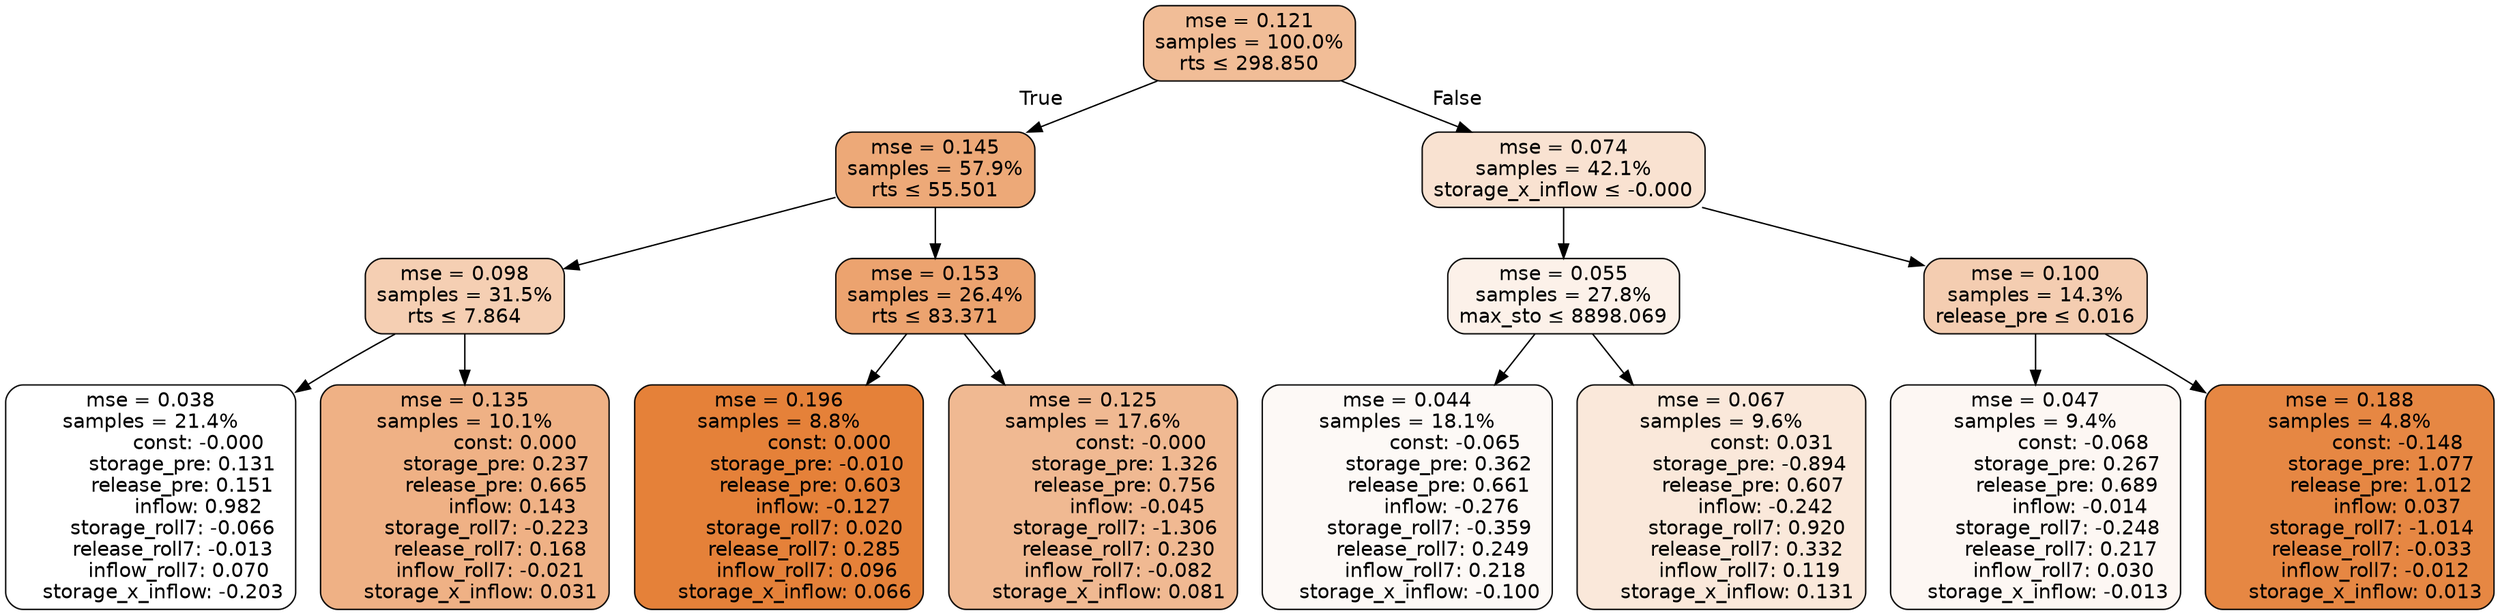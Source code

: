 digraph tree {
bgcolor="transparent"
node [shape=rectangle, style="filled, rounded", color="black", fontname=helvetica] ;
edge [fontname=helvetica] ;
	"0" [label="mse = 0.121
samples = 100.0%
rts &le; 298.850", fillcolor="#f1bd97"]
	"1" [label="mse = 0.145
samples = 57.9%
rts &le; 55.501", fillcolor="#eda978"]
	"2" [label="mse = 0.098
samples = 31.5%
rts &le; 7.864", fillcolor="#f5cfb3"]
	"3" [label="mse = 0.038
samples = 21.4%
               const: -0.000
          storage_pre: 0.131
          release_pre: 0.151
               inflow: 0.982
       storage_roll7: -0.066
       release_roll7: -0.013
         inflow_roll7: 0.070
    storage_x_inflow: -0.203", fillcolor="#ffffff"]
	"4" [label="mse = 0.135
samples = 10.1%
                const: 0.000
          storage_pre: 0.237
          release_pre: 0.665
               inflow: 0.143
       storage_roll7: -0.223
        release_roll7: 0.168
        inflow_roll7: -0.021
     storage_x_inflow: 0.031", fillcolor="#efb185"]
	"5" [label="mse = 0.153
samples = 26.4%
rts &le; 83.371", fillcolor="#eca36f"]
	"6" [label="mse = 0.196
samples = 8.8%
                const: 0.000
         storage_pre: -0.010
          release_pre: 0.603
              inflow: -0.127
        storage_roll7: 0.020
        release_roll7: 0.285
         inflow_roll7: 0.096
     storage_x_inflow: 0.066", fillcolor="#e58139"]
	"7" [label="mse = 0.125
samples = 17.6%
               const: -0.000
          storage_pre: 1.326
          release_pre: 0.756
              inflow: -0.045
       storage_roll7: -1.306
        release_roll7: 0.230
        inflow_roll7: -0.082
     storage_x_inflow: 0.081", fillcolor="#f0b992"]
	"8" [label="mse = 0.074
samples = 42.1%
storage_x_inflow &le; -0.000", fillcolor="#f9e2d1"]
	"9" [label="mse = 0.055
samples = 27.8%
max_sto &le; 8898.069", fillcolor="#fcf1e9"]
	"10" [label="mse = 0.044
samples = 18.1%
               const: -0.065
          storage_pre: 0.362
          release_pre: 0.661
              inflow: -0.276
       storage_roll7: -0.359
        release_roll7: 0.249
         inflow_roll7: 0.218
    storage_x_inflow: -0.100", fillcolor="#fdf9f6"]
	"11" [label="mse = 0.067
samples = 9.6%
                const: 0.031
         storage_pre: -0.894
          release_pre: 0.607
              inflow: -0.242
        storage_roll7: 0.920
        release_roll7: 0.332
         inflow_roll7: 0.119
     storage_x_inflow: 0.131", fillcolor="#fae8da"]
	"12" [label="mse = 0.100
samples = 14.3%
release_pre &le; 0.016", fillcolor="#f4cdb1"]
	"13" [label="mse = 0.047
samples = 9.4%
               const: -0.068
          storage_pre: 0.267
          release_pre: 0.689
              inflow: -0.014
       storage_roll7: -0.248
        release_roll7: 0.217
         inflow_roll7: 0.030
    storage_x_inflow: -0.013", fillcolor="#fdf7f3"]
	"14" [label="mse = 0.188
samples = 4.8%
               const: -0.148
          storage_pre: 1.077
          release_pre: 1.012
               inflow: 0.037
       storage_roll7: -1.014
       release_roll7: -0.033
        inflow_roll7: -0.012
     storage_x_inflow: 0.013", fillcolor="#e68743"]

	"0" -> "1" [labeldistance=2.5, labelangle=45, headlabel="True"]
	"1" -> "2"
	"2" -> "3"
	"2" -> "4"
	"1" -> "5"
	"5" -> "6"
	"5" -> "7"
	"0" -> "8" [labeldistance=2.5, labelangle=-45, headlabel="False"]
	"8" -> "9"
	"9" -> "10"
	"9" -> "11"
	"8" -> "12"
	"12" -> "13"
	"12" -> "14"
}